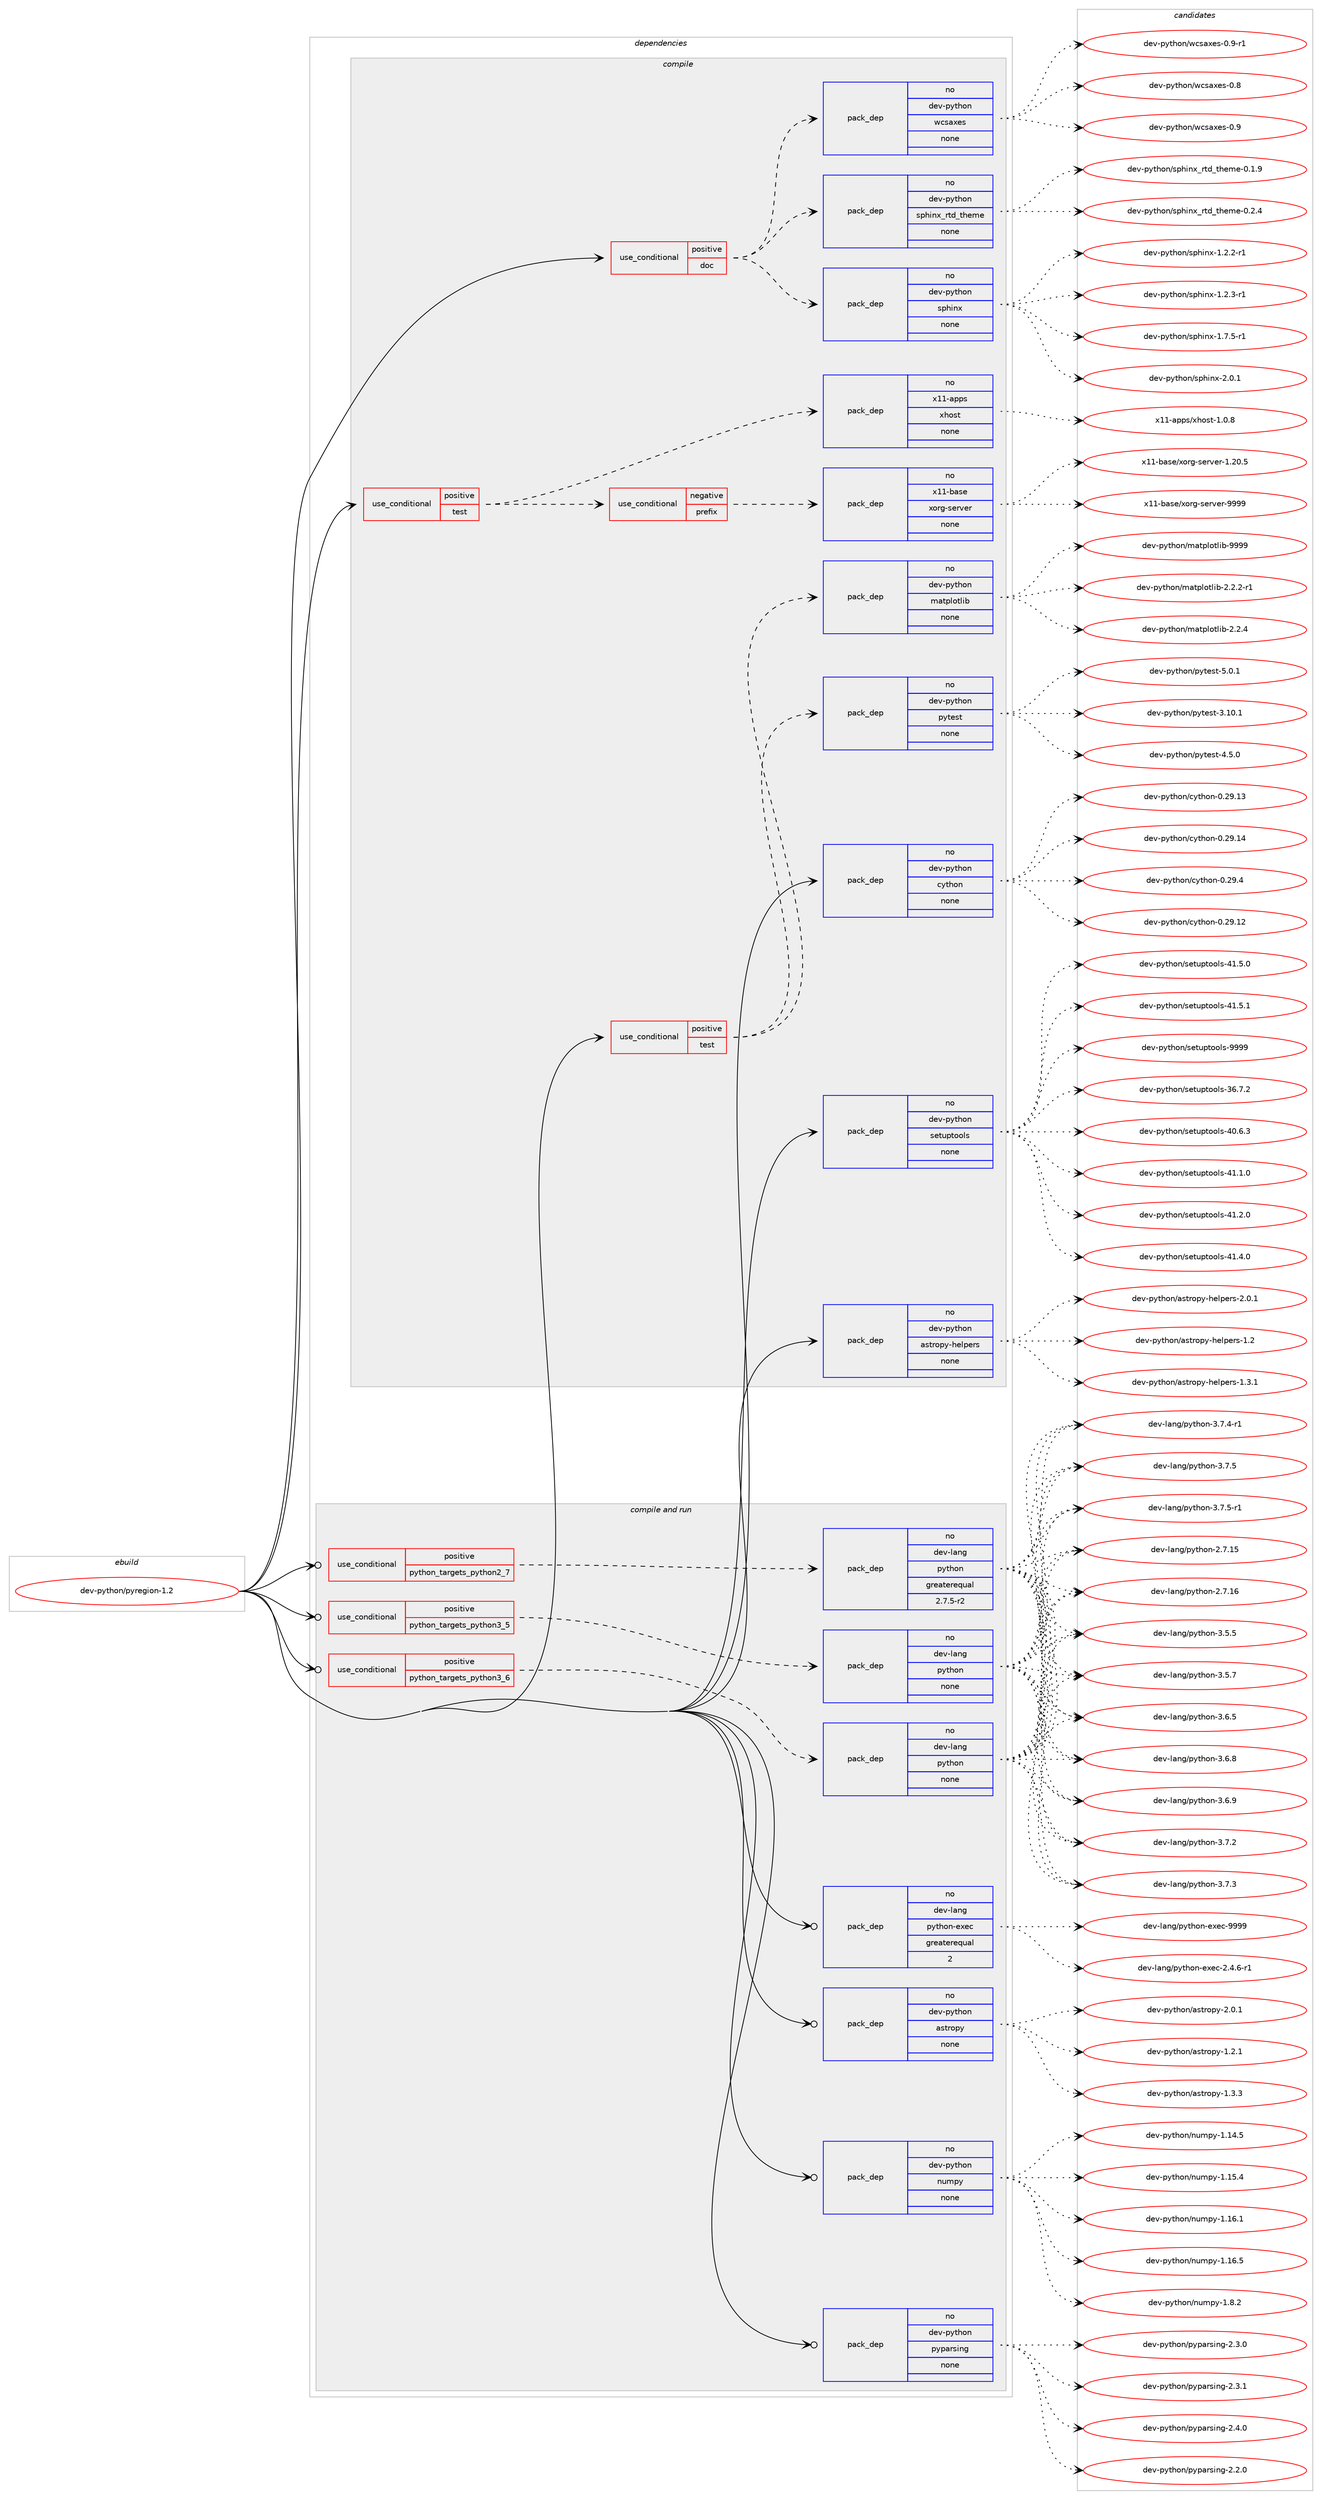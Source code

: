 digraph prolog {

# *************
# Graph options
# *************

newrank=true;
concentrate=true;
compound=true;
graph [rankdir=LR,fontname=Helvetica,fontsize=10,ranksep=1.5];#, ranksep=2.5, nodesep=0.2];
edge  [arrowhead=vee];
node  [fontname=Helvetica,fontsize=10];

# **********
# The ebuild
# **********

subgraph cluster_leftcol {
color=gray;
rank=same;
label=<<i>ebuild</i>>;
id [label="dev-python/pyregion-1.2", color=red, width=4, href="../dev-python/pyregion-1.2.svg"];
}

# ****************
# The dependencies
# ****************

subgraph cluster_midcol {
color=gray;
label=<<i>dependencies</i>>;
subgraph cluster_compile {
fillcolor="#eeeeee";
style=filled;
label=<<i>compile</i>>;
subgraph cond146650 {
dependency628250 [label=<<TABLE BORDER="0" CELLBORDER="1" CELLSPACING="0" CELLPADDING="4"><TR><TD ROWSPAN="3" CELLPADDING="10">use_conditional</TD></TR><TR><TD>positive</TD></TR><TR><TD>doc</TD></TR></TABLE>>, shape=none, color=red];
subgraph pack469740 {
dependency628251 [label=<<TABLE BORDER="0" CELLBORDER="1" CELLSPACING="0" CELLPADDING="4" WIDTH="220"><TR><TD ROWSPAN="6" CELLPADDING="30">pack_dep</TD></TR><TR><TD WIDTH="110">no</TD></TR><TR><TD>dev-python</TD></TR><TR><TD>sphinx</TD></TR><TR><TD>none</TD></TR><TR><TD></TD></TR></TABLE>>, shape=none, color=blue];
}
dependency628250:e -> dependency628251:w [weight=20,style="dashed",arrowhead="vee"];
subgraph pack469741 {
dependency628252 [label=<<TABLE BORDER="0" CELLBORDER="1" CELLSPACING="0" CELLPADDING="4" WIDTH="220"><TR><TD ROWSPAN="6" CELLPADDING="30">pack_dep</TD></TR><TR><TD WIDTH="110">no</TD></TR><TR><TD>dev-python</TD></TR><TR><TD>sphinx_rtd_theme</TD></TR><TR><TD>none</TD></TR><TR><TD></TD></TR></TABLE>>, shape=none, color=blue];
}
dependency628250:e -> dependency628252:w [weight=20,style="dashed",arrowhead="vee"];
subgraph pack469742 {
dependency628253 [label=<<TABLE BORDER="0" CELLBORDER="1" CELLSPACING="0" CELLPADDING="4" WIDTH="220"><TR><TD ROWSPAN="6" CELLPADDING="30">pack_dep</TD></TR><TR><TD WIDTH="110">no</TD></TR><TR><TD>dev-python</TD></TR><TR><TD>wcsaxes</TD></TR><TR><TD>none</TD></TR><TR><TD></TD></TR></TABLE>>, shape=none, color=blue];
}
dependency628250:e -> dependency628253:w [weight=20,style="dashed",arrowhead="vee"];
}
id:e -> dependency628250:w [weight=20,style="solid",arrowhead="vee"];
subgraph cond146651 {
dependency628254 [label=<<TABLE BORDER="0" CELLBORDER="1" CELLSPACING="0" CELLPADDING="4"><TR><TD ROWSPAN="3" CELLPADDING="10">use_conditional</TD></TR><TR><TD>positive</TD></TR><TR><TD>test</TD></TR></TABLE>>, shape=none, color=red];
subgraph cond146652 {
dependency628255 [label=<<TABLE BORDER="0" CELLBORDER="1" CELLSPACING="0" CELLPADDING="4"><TR><TD ROWSPAN="3" CELLPADDING="10">use_conditional</TD></TR><TR><TD>negative</TD></TR><TR><TD>prefix</TD></TR></TABLE>>, shape=none, color=red];
subgraph pack469743 {
dependency628256 [label=<<TABLE BORDER="0" CELLBORDER="1" CELLSPACING="0" CELLPADDING="4" WIDTH="220"><TR><TD ROWSPAN="6" CELLPADDING="30">pack_dep</TD></TR><TR><TD WIDTH="110">no</TD></TR><TR><TD>x11-base</TD></TR><TR><TD>xorg-server</TD></TR><TR><TD>none</TD></TR><TR><TD></TD></TR></TABLE>>, shape=none, color=blue];
}
dependency628255:e -> dependency628256:w [weight=20,style="dashed",arrowhead="vee"];
}
dependency628254:e -> dependency628255:w [weight=20,style="dashed",arrowhead="vee"];
subgraph pack469744 {
dependency628257 [label=<<TABLE BORDER="0" CELLBORDER="1" CELLSPACING="0" CELLPADDING="4" WIDTH="220"><TR><TD ROWSPAN="6" CELLPADDING="30">pack_dep</TD></TR><TR><TD WIDTH="110">no</TD></TR><TR><TD>x11-apps</TD></TR><TR><TD>xhost</TD></TR><TR><TD>none</TD></TR><TR><TD></TD></TR></TABLE>>, shape=none, color=blue];
}
dependency628254:e -> dependency628257:w [weight=20,style="dashed",arrowhead="vee"];
}
id:e -> dependency628254:w [weight=20,style="solid",arrowhead="vee"];
subgraph cond146653 {
dependency628258 [label=<<TABLE BORDER="0" CELLBORDER="1" CELLSPACING="0" CELLPADDING="4"><TR><TD ROWSPAN="3" CELLPADDING="10">use_conditional</TD></TR><TR><TD>positive</TD></TR><TR><TD>test</TD></TR></TABLE>>, shape=none, color=red];
subgraph pack469745 {
dependency628259 [label=<<TABLE BORDER="0" CELLBORDER="1" CELLSPACING="0" CELLPADDING="4" WIDTH="220"><TR><TD ROWSPAN="6" CELLPADDING="30">pack_dep</TD></TR><TR><TD WIDTH="110">no</TD></TR><TR><TD>dev-python</TD></TR><TR><TD>pytest</TD></TR><TR><TD>none</TD></TR><TR><TD></TD></TR></TABLE>>, shape=none, color=blue];
}
dependency628258:e -> dependency628259:w [weight=20,style="dashed",arrowhead="vee"];
subgraph pack469746 {
dependency628260 [label=<<TABLE BORDER="0" CELLBORDER="1" CELLSPACING="0" CELLPADDING="4" WIDTH="220"><TR><TD ROWSPAN="6" CELLPADDING="30">pack_dep</TD></TR><TR><TD WIDTH="110">no</TD></TR><TR><TD>dev-python</TD></TR><TR><TD>matplotlib</TD></TR><TR><TD>none</TD></TR><TR><TD></TD></TR></TABLE>>, shape=none, color=blue];
}
dependency628258:e -> dependency628260:w [weight=20,style="dashed",arrowhead="vee"];
}
id:e -> dependency628258:w [weight=20,style="solid",arrowhead="vee"];
subgraph pack469747 {
dependency628261 [label=<<TABLE BORDER="0" CELLBORDER="1" CELLSPACING="0" CELLPADDING="4" WIDTH="220"><TR><TD ROWSPAN="6" CELLPADDING="30">pack_dep</TD></TR><TR><TD WIDTH="110">no</TD></TR><TR><TD>dev-python</TD></TR><TR><TD>astropy-helpers</TD></TR><TR><TD>none</TD></TR><TR><TD></TD></TR></TABLE>>, shape=none, color=blue];
}
id:e -> dependency628261:w [weight=20,style="solid",arrowhead="vee"];
subgraph pack469748 {
dependency628262 [label=<<TABLE BORDER="0" CELLBORDER="1" CELLSPACING="0" CELLPADDING="4" WIDTH="220"><TR><TD ROWSPAN="6" CELLPADDING="30">pack_dep</TD></TR><TR><TD WIDTH="110">no</TD></TR><TR><TD>dev-python</TD></TR><TR><TD>cython</TD></TR><TR><TD>none</TD></TR><TR><TD></TD></TR></TABLE>>, shape=none, color=blue];
}
id:e -> dependency628262:w [weight=20,style="solid",arrowhead="vee"];
subgraph pack469749 {
dependency628263 [label=<<TABLE BORDER="0" CELLBORDER="1" CELLSPACING="0" CELLPADDING="4" WIDTH="220"><TR><TD ROWSPAN="6" CELLPADDING="30">pack_dep</TD></TR><TR><TD WIDTH="110">no</TD></TR><TR><TD>dev-python</TD></TR><TR><TD>setuptools</TD></TR><TR><TD>none</TD></TR><TR><TD></TD></TR></TABLE>>, shape=none, color=blue];
}
id:e -> dependency628263:w [weight=20,style="solid",arrowhead="vee"];
}
subgraph cluster_compileandrun {
fillcolor="#eeeeee";
style=filled;
label=<<i>compile and run</i>>;
subgraph cond146654 {
dependency628264 [label=<<TABLE BORDER="0" CELLBORDER="1" CELLSPACING="0" CELLPADDING="4"><TR><TD ROWSPAN="3" CELLPADDING="10">use_conditional</TD></TR><TR><TD>positive</TD></TR><TR><TD>python_targets_python2_7</TD></TR></TABLE>>, shape=none, color=red];
subgraph pack469750 {
dependency628265 [label=<<TABLE BORDER="0" CELLBORDER="1" CELLSPACING="0" CELLPADDING="4" WIDTH="220"><TR><TD ROWSPAN="6" CELLPADDING="30">pack_dep</TD></TR><TR><TD WIDTH="110">no</TD></TR><TR><TD>dev-lang</TD></TR><TR><TD>python</TD></TR><TR><TD>greaterequal</TD></TR><TR><TD>2.7.5-r2</TD></TR></TABLE>>, shape=none, color=blue];
}
dependency628264:e -> dependency628265:w [weight=20,style="dashed",arrowhead="vee"];
}
id:e -> dependency628264:w [weight=20,style="solid",arrowhead="odotvee"];
subgraph cond146655 {
dependency628266 [label=<<TABLE BORDER="0" CELLBORDER="1" CELLSPACING="0" CELLPADDING="4"><TR><TD ROWSPAN="3" CELLPADDING="10">use_conditional</TD></TR><TR><TD>positive</TD></TR><TR><TD>python_targets_python3_5</TD></TR></TABLE>>, shape=none, color=red];
subgraph pack469751 {
dependency628267 [label=<<TABLE BORDER="0" CELLBORDER="1" CELLSPACING="0" CELLPADDING="4" WIDTH="220"><TR><TD ROWSPAN="6" CELLPADDING="30">pack_dep</TD></TR><TR><TD WIDTH="110">no</TD></TR><TR><TD>dev-lang</TD></TR><TR><TD>python</TD></TR><TR><TD>none</TD></TR><TR><TD></TD></TR></TABLE>>, shape=none, color=blue];
}
dependency628266:e -> dependency628267:w [weight=20,style="dashed",arrowhead="vee"];
}
id:e -> dependency628266:w [weight=20,style="solid",arrowhead="odotvee"];
subgraph cond146656 {
dependency628268 [label=<<TABLE BORDER="0" CELLBORDER="1" CELLSPACING="0" CELLPADDING="4"><TR><TD ROWSPAN="3" CELLPADDING="10">use_conditional</TD></TR><TR><TD>positive</TD></TR><TR><TD>python_targets_python3_6</TD></TR></TABLE>>, shape=none, color=red];
subgraph pack469752 {
dependency628269 [label=<<TABLE BORDER="0" CELLBORDER="1" CELLSPACING="0" CELLPADDING="4" WIDTH="220"><TR><TD ROWSPAN="6" CELLPADDING="30">pack_dep</TD></TR><TR><TD WIDTH="110">no</TD></TR><TR><TD>dev-lang</TD></TR><TR><TD>python</TD></TR><TR><TD>none</TD></TR><TR><TD></TD></TR></TABLE>>, shape=none, color=blue];
}
dependency628268:e -> dependency628269:w [weight=20,style="dashed",arrowhead="vee"];
}
id:e -> dependency628268:w [weight=20,style="solid",arrowhead="odotvee"];
subgraph pack469753 {
dependency628270 [label=<<TABLE BORDER="0" CELLBORDER="1" CELLSPACING="0" CELLPADDING="4" WIDTH="220"><TR><TD ROWSPAN="6" CELLPADDING="30">pack_dep</TD></TR><TR><TD WIDTH="110">no</TD></TR><TR><TD>dev-lang</TD></TR><TR><TD>python-exec</TD></TR><TR><TD>greaterequal</TD></TR><TR><TD>2</TD></TR></TABLE>>, shape=none, color=blue];
}
id:e -> dependency628270:w [weight=20,style="solid",arrowhead="odotvee"];
subgraph pack469754 {
dependency628271 [label=<<TABLE BORDER="0" CELLBORDER="1" CELLSPACING="0" CELLPADDING="4" WIDTH="220"><TR><TD ROWSPAN="6" CELLPADDING="30">pack_dep</TD></TR><TR><TD WIDTH="110">no</TD></TR><TR><TD>dev-python</TD></TR><TR><TD>astropy</TD></TR><TR><TD>none</TD></TR><TR><TD></TD></TR></TABLE>>, shape=none, color=blue];
}
id:e -> dependency628271:w [weight=20,style="solid",arrowhead="odotvee"];
subgraph pack469755 {
dependency628272 [label=<<TABLE BORDER="0" CELLBORDER="1" CELLSPACING="0" CELLPADDING="4" WIDTH="220"><TR><TD ROWSPAN="6" CELLPADDING="30">pack_dep</TD></TR><TR><TD WIDTH="110">no</TD></TR><TR><TD>dev-python</TD></TR><TR><TD>numpy</TD></TR><TR><TD>none</TD></TR><TR><TD></TD></TR></TABLE>>, shape=none, color=blue];
}
id:e -> dependency628272:w [weight=20,style="solid",arrowhead="odotvee"];
subgraph pack469756 {
dependency628273 [label=<<TABLE BORDER="0" CELLBORDER="1" CELLSPACING="0" CELLPADDING="4" WIDTH="220"><TR><TD ROWSPAN="6" CELLPADDING="30">pack_dep</TD></TR><TR><TD WIDTH="110">no</TD></TR><TR><TD>dev-python</TD></TR><TR><TD>pyparsing</TD></TR><TR><TD>none</TD></TR><TR><TD></TD></TR></TABLE>>, shape=none, color=blue];
}
id:e -> dependency628273:w [weight=20,style="solid",arrowhead="odotvee"];
}
subgraph cluster_run {
fillcolor="#eeeeee";
style=filled;
label=<<i>run</i>>;
}
}

# **************
# The candidates
# **************

subgraph cluster_choices {
rank=same;
color=gray;
label=<<i>candidates</i>>;

subgraph choice469740 {
color=black;
nodesep=1;
choice10010111845112121116104111110471151121041051101204549465046504511449 [label="dev-python/sphinx-1.2.2-r1", color=red, width=4,href="../dev-python/sphinx-1.2.2-r1.svg"];
choice10010111845112121116104111110471151121041051101204549465046514511449 [label="dev-python/sphinx-1.2.3-r1", color=red, width=4,href="../dev-python/sphinx-1.2.3-r1.svg"];
choice10010111845112121116104111110471151121041051101204549465546534511449 [label="dev-python/sphinx-1.7.5-r1", color=red, width=4,href="../dev-python/sphinx-1.7.5-r1.svg"];
choice1001011184511212111610411111047115112104105110120455046484649 [label="dev-python/sphinx-2.0.1", color=red, width=4,href="../dev-python/sphinx-2.0.1.svg"];
dependency628251:e -> choice10010111845112121116104111110471151121041051101204549465046504511449:w [style=dotted,weight="100"];
dependency628251:e -> choice10010111845112121116104111110471151121041051101204549465046514511449:w [style=dotted,weight="100"];
dependency628251:e -> choice10010111845112121116104111110471151121041051101204549465546534511449:w [style=dotted,weight="100"];
dependency628251:e -> choice1001011184511212111610411111047115112104105110120455046484649:w [style=dotted,weight="100"];
}
subgraph choice469741 {
color=black;
nodesep=1;
choice10010111845112121116104111110471151121041051101209511411610095116104101109101454846494657 [label="dev-python/sphinx_rtd_theme-0.1.9", color=red, width=4,href="../dev-python/sphinx_rtd_theme-0.1.9.svg"];
choice10010111845112121116104111110471151121041051101209511411610095116104101109101454846504652 [label="dev-python/sphinx_rtd_theme-0.2.4", color=red, width=4,href="../dev-python/sphinx_rtd_theme-0.2.4.svg"];
dependency628252:e -> choice10010111845112121116104111110471151121041051101209511411610095116104101109101454846494657:w [style=dotted,weight="100"];
dependency628252:e -> choice10010111845112121116104111110471151121041051101209511411610095116104101109101454846504652:w [style=dotted,weight="100"];
}
subgraph choice469742 {
color=black;
nodesep=1;
choice1001011184511212111610411111047119991159712010111545484656 [label="dev-python/wcsaxes-0.8", color=red, width=4,href="../dev-python/wcsaxes-0.8.svg"];
choice1001011184511212111610411111047119991159712010111545484657 [label="dev-python/wcsaxes-0.9", color=red, width=4,href="../dev-python/wcsaxes-0.9.svg"];
choice10010111845112121116104111110471199911597120101115454846574511449 [label="dev-python/wcsaxes-0.9-r1", color=red, width=4,href="../dev-python/wcsaxes-0.9-r1.svg"];
dependency628253:e -> choice1001011184511212111610411111047119991159712010111545484656:w [style=dotted,weight="100"];
dependency628253:e -> choice1001011184511212111610411111047119991159712010111545484657:w [style=dotted,weight="100"];
dependency628253:e -> choice10010111845112121116104111110471199911597120101115454846574511449:w [style=dotted,weight="100"];
}
subgraph choice469743 {
color=black;
nodesep=1;
choice1204949459897115101471201111141034511510111411810111445494650484653 [label="x11-base/xorg-server-1.20.5", color=red, width=4,href="../x11-base/xorg-server-1.20.5.svg"];
choice120494945989711510147120111114103451151011141181011144557575757 [label="x11-base/xorg-server-9999", color=red, width=4,href="../x11-base/xorg-server-9999.svg"];
dependency628256:e -> choice1204949459897115101471201111141034511510111411810111445494650484653:w [style=dotted,weight="100"];
dependency628256:e -> choice120494945989711510147120111114103451151011141181011144557575757:w [style=dotted,weight="100"];
}
subgraph choice469744 {
color=black;
nodesep=1;
choice1204949459711211211547120104111115116454946484656 [label="x11-apps/xhost-1.0.8", color=red, width=4,href="../x11-apps/xhost-1.0.8.svg"];
dependency628257:e -> choice1204949459711211211547120104111115116454946484656:w [style=dotted,weight="100"];
}
subgraph choice469745 {
color=black;
nodesep=1;
choice100101118451121211161041111104711212111610111511645514649484649 [label="dev-python/pytest-3.10.1", color=red, width=4,href="../dev-python/pytest-3.10.1.svg"];
choice1001011184511212111610411111047112121116101115116455246534648 [label="dev-python/pytest-4.5.0", color=red, width=4,href="../dev-python/pytest-4.5.0.svg"];
choice1001011184511212111610411111047112121116101115116455346484649 [label="dev-python/pytest-5.0.1", color=red, width=4,href="../dev-python/pytest-5.0.1.svg"];
dependency628259:e -> choice100101118451121211161041111104711212111610111511645514649484649:w [style=dotted,weight="100"];
dependency628259:e -> choice1001011184511212111610411111047112121116101115116455246534648:w [style=dotted,weight="100"];
dependency628259:e -> choice1001011184511212111610411111047112121116101115116455346484649:w [style=dotted,weight="100"];
}
subgraph choice469746 {
color=black;
nodesep=1;
choice100101118451121211161041111104710997116112108111116108105984550465046504511449 [label="dev-python/matplotlib-2.2.2-r1", color=red, width=4,href="../dev-python/matplotlib-2.2.2-r1.svg"];
choice10010111845112121116104111110471099711611210811111610810598455046504652 [label="dev-python/matplotlib-2.2.4", color=red, width=4,href="../dev-python/matplotlib-2.2.4.svg"];
choice100101118451121211161041111104710997116112108111116108105984557575757 [label="dev-python/matplotlib-9999", color=red, width=4,href="../dev-python/matplotlib-9999.svg"];
dependency628260:e -> choice100101118451121211161041111104710997116112108111116108105984550465046504511449:w [style=dotted,weight="100"];
dependency628260:e -> choice10010111845112121116104111110471099711611210811111610810598455046504652:w [style=dotted,weight="100"];
dependency628260:e -> choice100101118451121211161041111104710997116112108111116108105984557575757:w [style=dotted,weight="100"];
}
subgraph choice469747 {
color=black;
nodesep=1;
choice1001011184511212111610411111047971151161141111121214510410110811210111411545494650 [label="dev-python/astropy-helpers-1.2", color=red, width=4,href="../dev-python/astropy-helpers-1.2.svg"];
choice10010111845112121116104111110479711511611411111212145104101108112101114115454946514649 [label="dev-python/astropy-helpers-1.3.1", color=red, width=4,href="../dev-python/astropy-helpers-1.3.1.svg"];
choice10010111845112121116104111110479711511611411111212145104101108112101114115455046484649 [label="dev-python/astropy-helpers-2.0.1", color=red, width=4,href="../dev-python/astropy-helpers-2.0.1.svg"];
dependency628261:e -> choice1001011184511212111610411111047971151161141111121214510410110811210111411545494650:w [style=dotted,weight="100"];
dependency628261:e -> choice10010111845112121116104111110479711511611411111212145104101108112101114115454946514649:w [style=dotted,weight="100"];
dependency628261:e -> choice10010111845112121116104111110479711511611411111212145104101108112101114115455046484649:w [style=dotted,weight="100"];
}
subgraph choice469748 {
color=black;
nodesep=1;
choice1001011184511212111610411111047991211161041111104548465057464950 [label="dev-python/cython-0.29.12", color=red, width=4,href="../dev-python/cython-0.29.12.svg"];
choice1001011184511212111610411111047991211161041111104548465057464951 [label="dev-python/cython-0.29.13", color=red, width=4,href="../dev-python/cython-0.29.13.svg"];
choice1001011184511212111610411111047991211161041111104548465057464952 [label="dev-python/cython-0.29.14", color=red, width=4,href="../dev-python/cython-0.29.14.svg"];
choice10010111845112121116104111110479912111610411111045484650574652 [label="dev-python/cython-0.29.4", color=red, width=4,href="../dev-python/cython-0.29.4.svg"];
dependency628262:e -> choice1001011184511212111610411111047991211161041111104548465057464950:w [style=dotted,weight="100"];
dependency628262:e -> choice1001011184511212111610411111047991211161041111104548465057464951:w [style=dotted,weight="100"];
dependency628262:e -> choice1001011184511212111610411111047991211161041111104548465057464952:w [style=dotted,weight="100"];
dependency628262:e -> choice10010111845112121116104111110479912111610411111045484650574652:w [style=dotted,weight="100"];
}
subgraph choice469749 {
color=black;
nodesep=1;
choice100101118451121211161041111104711510111611711211611111110811545515446554650 [label="dev-python/setuptools-36.7.2", color=red, width=4,href="../dev-python/setuptools-36.7.2.svg"];
choice100101118451121211161041111104711510111611711211611111110811545524846544651 [label="dev-python/setuptools-40.6.3", color=red, width=4,href="../dev-python/setuptools-40.6.3.svg"];
choice100101118451121211161041111104711510111611711211611111110811545524946494648 [label="dev-python/setuptools-41.1.0", color=red, width=4,href="../dev-python/setuptools-41.1.0.svg"];
choice100101118451121211161041111104711510111611711211611111110811545524946504648 [label="dev-python/setuptools-41.2.0", color=red, width=4,href="../dev-python/setuptools-41.2.0.svg"];
choice100101118451121211161041111104711510111611711211611111110811545524946524648 [label="dev-python/setuptools-41.4.0", color=red, width=4,href="../dev-python/setuptools-41.4.0.svg"];
choice100101118451121211161041111104711510111611711211611111110811545524946534648 [label="dev-python/setuptools-41.5.0", color=red, width=4,href="../dev-python/setuptools-41.5.0.svg"];
choice100101118451121211161041111104711510111611711211611111110811545524946534649 [label="dev-python/setuptools-41.5.1", color=red, width=4,href="../dev-python/setuptools-41.5.1.svg"];
choice10010111845112121116104111110471151011161171121161111111081154557575757 [label="dev-python/setuptools-9999", color=red, width=4,href="../dev-python/setuptools-9999.svg"];
dependency628263:e -> choice100101118451121211161041111104711510111611711211611111110811545515446554650:w [style=dotted,weight="100"];
dependency628263:e -> choice100101118451121211161041111104711510111611711211611111110811545524846544651:w [style=dotted,weight="100"];
dependency628263:e -> choice100101118451121211161041111104711510111611711211611111110811545524946494648:w [style=dotted,weight="100"];
dependency628263:e -> choice100101118451121211161041111104711510111611711211611111110811545524946504648:w [style=dotted,weight="100"];
dependency628263:e -> choice100101118451121211161041111104711510111611711211611111110811545524946524648:w [style=dotted,weight="100"];
dependency628263:e -> choice100101118451121211161041111104711510111611711211611111110811545524946534648:w [style=dotted,weight="100"];
dependency628263:e -> choice100101118451121211161041111104711510111611711211611111110811545524946534649:w [style=dotted,weight="100"];
dependency628263:e -> choice10010111845112121116104111110471151011161171121161111111081154557575757:w [style=dotted,weight="100"];
}
subgraph choice469750 {
color=black;
nodesep=1;
choice10010111845108971101034711212111610411111045504655464953 [label="dev-lang/python-2.7.15", color=red, width=4,href="../dev-lang/python-2.7.15.svg"];
choice10010111845108971101034711212111610411111045504655464954 [label="dev-lang/python-2.7.16", color=red, width=4,href="../dev-lang/python-2.7.16.svg"];
choice100101118451089711010347112121116104111110455146534653 [label="dev-lang/python-3.5.5", color=red, width=4,href="../dev-lang/python-3.5.5.svg"];
choice100101118451089711010347112121116104111110455146534655 [label="dev-lang/python-3.5.7", color=red, width=4,href="../dev-lang/python-3.5.7.svg"];
choice100101118451089711010347112121116104111110455146544653 [label="dev-lang/python-3.6.5", color=red, width=4,href="../dev-lang/python-3.6.5.svg"];
choice100101118451089711010347112121116104111110455146544656 [label="dev-lang/python-3.6.8", color=red, width=4,href="../dev-lang/python-3.6.8.svg"];
choice100101118451089711010347112121116104111110455146544657 [label="dev-lang/python-3.6.9", color=red, width=4,href="../dev-lang/python-3.6.9.svg"];
choice100101118451089711010347112121116104111110455146554650 [label="dev-lang/python-3.7.2", color=red, width=4,href="../dev-lang/python-3.7.2.svg"];
choice100101118451089711010347112121116104111110455146554651 [label="dev-lang/python-3.7.3", color=red, width=4,href="../dev-lang/python-3.7.3.svg"];
choice1001011184510897110103471121211161041111104551465546524511449 [label="dev-lang/python-3.7.4-r1", color=red, width=4,href="../dev-lang/python-3.7.4-r1.svg"];
choice100101118451089711010347112121116104111110455146554653 [label="dev-lang/python-3.7.5", color=red, width=4,href="../dev-lang/python-3.7.5.svg"];
choice1001011184510897110103471121211161041111104551465546534511449 [label="dev-lang/python-3.7.5-r1", color=red, width=4,href="../dev-lang/python-3.7.5-r1.svg"];
dependency628265:e -> choice10010111845108971101034711212111610411111045504655464953:w [style=dotted,weight="100"];
dependency628265:e -> choice10010111845108971101034711212111610411111045504655464954:w [style=dotted,weight="100"];
dependency628265:e -> choice100101118451089711010347112121116104111110455146534653:w [style=dotted,weight="100"];
dependency628265:e -> choice100101118451089711010347112121116104111110455146534655:w [style=dotted,weight="100"];
dependency628265:e -> choice100101118451089711010347112121116104111110455146544653:w [style=dotted,weight="100"];
dependency628265:e -> choice100101118451089711010347112121116104111110455146544656:w [style=dotted,weight="100"];
dependency628265:e -> choice100101118451089711010347112121116104111110455146544657:w [style=dotted,weight="100"];
dependency628265:e -> choice100101118451089711010347112121116104111110455146554650:w [style=dotted,weight="100"];
dependency628265:e -> choice100101118451089711010347112121116104111110455146554651:w [style=dotted,weight="100"];
dependency628265:e -> choice1001011184510897110103471121211161041111104551465546524511449:w [style=dotted,weight="100"];
dependency628265:e -> choice100101118451089711010347112121116104111110455146554653:w [style=dotted,weight="100"];
dependency628265:e -> choice1001011184510897110103471121211161041111104551465546534511449:w [style=dotted,weight="100"];
}
subgraph choice469751 {
color=black;
nodesep=1;
choice10010111845108971101034711212111610411111045504655464953 [label="dev-lang/python-2.7.15", color=red, width=4,href="../dev-lang/python-2.7.15.svg"];
choice10010111845108971101034711212111610411111045504655464954 [label="dev-lang/python-2.7.16", color=red, width=4,href="../dev-lang/python-2.7.16.svg"];
choice100101118451089711010347112121116104111110455146534653 [label="dev-lang/python-3.5.5", color=red, width=4,href="../dev-lang/python-3.5.5.svg"];
choice100101118451089711010347112121116104111110455146534655 [label="dev-lang/python-3.5.7", color=red, width=4,href="../dev-lang/python-3.5.7.svg"];
choice100101118451089711010347112121116104111110455146544653 [label="dev-lang/python-3.6.5", color=red, width=4,href="../dev-lang/python-3.6.5.svg"];
choice100101118451089711010347112121116104111110455146544656 [label="dev-lang/python-3.6.8", color=red, width=4,href="../dev-lang/python-3.6.8.svg"];
choice100101118451089711010347112121116104111110455146544657 [label="dev-lang/python-3.6.9", color=red, width=4,href="../dev-lang/python-3.6.9.svg"];
choice100101118451089711010347112121116104111110455146554650 [label="dev-lang/python-3.7.2", color=red, width=4,href="../dev-lang/python-3.7.2.svg"];
choice100101118451089711010347112121116104111110455146554651 [label="dev-lang/python-3.7.3", color=red, width=4,href="../dev-lang/python-3.7.3.svg"];
choice1001011184510897110103471121211161041111104551465546524511449 [label="dev-lang/python-3.7.4-r1", color=red, width=4,href="../dev-lang/python-3.7.4-r1.svg"];
choice100101118451089711010347112121116104111110455146554653 [label="dev-lang/python-3.7.5", color=red, width=4,href="../dev-lang/python-3.7.5.svg"];
choice1001011184510897110103471121211161041111104551465546534511449 [label="dev-lang/python-3.7.5-r1", color=red, width=4,href="../dev-lang/python-3.7.5-r1.svg"];
dependency628267:e -> choice10010111845108971101034711212111610411111045504655464953:w [style=dotted,weight="100"];
dependency628267:e -> choice10010111845108971101034711212111610411111045504655464954:w [style=dotted,weight="100"];
dependency628267:e -> choice100101118451089711010347112121116104111110455146534653:w [style=dotted,weight="100"];
dependency628267:e -> choice100101118451089711010347112121116104111110455146534655:w [style=dotted,weight="100"];
dependency628267:e -> choice100101118451089711010347112121116104111110455146544653:w [style=dotted,weight="100"];
dependency628267:e -> choice100101118451089711010347112121116104111110455146544656:w [style=dotted,weight="100"];
dependency628267:e -> choice100101118451089711010347112121116104111110455146544657:w [style=dotted,weight="100"];
dependency628267:e -> choice100101118451089711010347112121116104111110455146554650:w [style=dotted,weight="100"];
dependency628267:e -> choice100101118451089711010347112121116104111110455146554651:w [style=dotted,weight="100"];
dependency628267:e -> choice1001011184510897110103471121211161041111104551465546524511449:w [style=dotted,weight="100"];
dependency628267:e -> choice100101118451089711010347112121116104111110455146554653:w [style=dotted,weight="100"];
dependency628267:e -> choice1001011184510897110103471121211161041111104551465546534511449:w [style=dotted,weight="100"];
}
subgraph choice469752 {
color=black;
nodesep=1;
choice10010111845108971101034711212111610411111045504655464953 [label="dev-lang/python-2.7.15", color=red, width=4,href="../dev-lang/python-2.7.15.svg"];
choice10010111845108971101034711212111610411111045504655464954 [label="dev-lang/python-2.7.16", color=red, width=4,href="../dev-lang/python-2.7.16.svg"];
choice100101118451089711010347112121116104111110455146534653 [label="dev-lang/python-3.5.5", color=red, width=4,href="../dev-lang/python-3.5.5.svg"];
choice100101118451089711010347112121116104111110455146534655 [label="dev-lang/python-3.5.7", color=red, width=4,href="../dev-lang/python-3.5.7.svg"];
choice100101118451089711010347112121116104111110455146544653 [label="dev-lang/python-3.6.5", color=red, width=4,href="../dev-lang/python-3.6.5.svg"];
choice100101118451089711010347112121116104111110455146544656 [label="dev-lang/python-3.6.8", color=red, width=4,href="../dev-lang/python-3.6.8.svg"];
choice100101118451089711010347112121116104111110455146544657 [label="dev-lang/python-3.6.9", color=red, width=4,href="../dev-lang/python-3.6.9.svg"];
choice100101118451089711010347112121116104111110455146554650 [label="dev-lang/python-3.7.2", color=red, width=4,href="../dev-lang/python-3.7.2.svg"];
choice100101118451089711010347112121116104111110455146554651 [label="dev-lang/python-3.7.3", color=red, width=4,href="../dev-lang/python-3.7.3.svg"];
choice1001011184510897110103471121211161041111104551465546524511449 [label="dev-lang/python-3.7.4-r1", color=red, width=4,href="../dev-lang/python-3.7.4-r1.svg"];
choice100101118451089711010347112121116104111110455146554653 [label="dev-lang/python-3.7.5", color=red, width=4,href="../dev-lang/python-3.7.5.svg"];
choice1001011184510897110103471121211161041111104551465546534511449 [label="dev-lang/python-3.7.5-r1", color=red, width=4,href="../dev-lang/python-3.7.5-r1.svg"];
dependency628269:e -> choice10010111845108971101034711212111610411111045504655464953:w [style=dotted,weight="100"];
dependency628269:e -> choice10010111845108971101034711212111610411111045504655464954:w [style=dotted,weight="100"];
dependency628269:e -> choice100101118451089711010347112121116104111110455146534653:w [style=dotted,weight="100"];
dependency628269:e -> choice100101118451089711010347112121116104111110455146534655:w [style=dotted,weight="100"];
dependency628269:e -> choice100101118451089711010347112121116104111110455146544653:w [style=dotted,weight="100"];
dependency628269:e -> choice100101118451089711010347112121116104111110455146544656:w [style=dotted,weight="100"];
dependency628269:e -> choice100101118451089711010347112121116104111110455146544657:w [style=dotted,weight="100"];
dependency628269:e -> choice100101118451089711010347112121116104111110455146554650:w [style=dotted,weight="100"];
dependency628269:e -> choice100101118451089711010347112121116104111110455146554651:w [style=dotted,weight="100"];
dependency628269:e -> choice1001011184510897110103471121211161041111104551465546524511449:w [style=dotted,weight="100"];
dependency628269:e -> choice100101118451089711010347112121116104111110455146554653:w [style=dotted,weight="100"];
dependency628269:e -> choice1001011184510897110103471121211161041111104551465546534511449:w [style=dotted,weight="100"];
}
subgraph choice469753 {
color=black;
nodesep=1;
choice10010111845108971101034711212111610411111045101120101994550465246544511449 [label="dev-lang/python-exec-2.4.6-r1", color=red, width=4,href="../dev-lang/python-exec-2.4.6-r1.svg"];
choice10010111845108971101034711212111610411111045101120101994557575757 [label="dev-lang/python-exec-9999", color=red, width=4,href="../dev-lang/python-exec-9999.svg"];
dependency628270:e -> choice10010111845108971101034711212111610411111045101120101994550465246544511449:w [style=dotted,weight="100"];
dependency628270:e -> choice10010111845108971101034711212111610411111045101120101994557575757:w [style=dotted,weight="100"];
}
subgraph choice469754 {
color=black;
nodesep=1;
choice100101118451121211161041111104797115116114111112121454946504649 [label="dev-python/astropy-1.2.1", color=red, width=4,href="../dev-python/astropy-1.2.1.svg"];
choice100101118451121211161041111104797115116114111112121454946514651 [label="dev-python/astropy-1.3.3", color=red, width=4,href="../dev-python/astropy-1.3.3.svg"];
choice100101118451121211161041111104797115116114111112121455046484649 [label="dev-python/astropy-2.0.1", color=red, width=4,href="../dev-python/astropy-2.0.1.svg"];
dependency628271:e -> choice100101118451121211161041111104797115116114111112121454946504649:w [style=dotted,weight="100"];
dependency628271:e -> choice100101118451121211161041111104797115116114111112121454946514651:w [style=dotted,weight="100"];
dependency628271:e -> choice100101118451121211161041111104797115116114111112121455046484649:w [style=dotted,weight="100"];
}
subgraph choice469755 {
color=black;
nodesep=1;
choice100101118451121211161041111104711011710911212145494649524653 [label="dev-python/numpy-1.14.5", color=red, width=4,href="../dev-python/numpy-1.14.5.svg"];
choice100101118451121211161041111104711011710911212145494649534652 [label="dev-python/numpy-1.15.4", color=red, width=4,href="../dev-python/numpy-1.15.4.svg"];
choice100101118451121211161041111104711011710911212145494649544649 [label="dev-python/numpy-1.16.1", color=red, width=4,href="../dev-python/numpy-1.16.1.svg"];
choice100101118451121211161041111104711011710911212145494649544653 [label="dev-python/numpy-1.16.5", color=red, width=4,href="../dev-python/numpy-1.16.5.svg"];
choice1001011184511212111610411111047110117109112121454946564650 [label="dev-python/numpy-1.8.2", color=red, width=4,href="../dev-python/numpy-1.8.2.svg"];
dependency628272:e -> choice100101118451121211161041111104711011710911212145494649524653:w [style=dotted,weight="100"];
dependency628272:e -> choice100101118451121211161041111104711011710911212145494649534652:w [style=dotted,weight="100"];
dependency628272:e -> choice100101118451121211161041111104711011710911212145494649544649:w [style=dotted,weight="100"];
dependency628272:e -> choice100101118451121211161041111104711011710911212145494649544653:w [style=dotted,weight="100"];
dependency628272:e -> choice1001011184511212111610411111047110117109112121454946564650:w [style=dotted,weight="100"];
}
subgraph choice469756 {
color=black;
nodesep=1;
choice100101118451121211161041111104711212111297114115105110103455046504648 [label="dev-python/pyparsing-2.2.0", color=red, width=4,href="../dev-python/pyparsing-2.2.0.svg"];
choice100101118451121211161041111104711212111297114115105110103455046514648 [label="dev-python/pyparsing-2.3.0", color=red, width=4,href="../dev-python/pyparsing-2.3.0.svg"];
choice100101118451121211161041111104711212111297114115105110103455046514649 [label="dev-python/pyparsing-2.3.1", color=red, width=4,href="../dev-python/pyparsing-2.3.1.svg"];
choice100101118451121211161041111104711212111297114115105110103455046524648 [label="dev-python/pyparsing-2.4.0", color=red, width=4,href="../dev-python/pyparsing-2.4.0.svg"];
dependency628273:e -> choice100101118451121211161041111104711212111297114115105110103455046504648:w [style=dotted,weight="100"];
dependency628273:e -> choice100101118451121211161041111104711212111297114115105110103455046514648:w [style=dotted,weight="100"];
dependency628273:e -> choice100101118451121211161041111104711212111297114115105110103455046514649:w [style=dotted,weight="100"];
dependency628273:e -> choice100101118451121211161041111104711212111297114115105110103455046524648:w [style=dotted,weight="100"];
}
}

}
